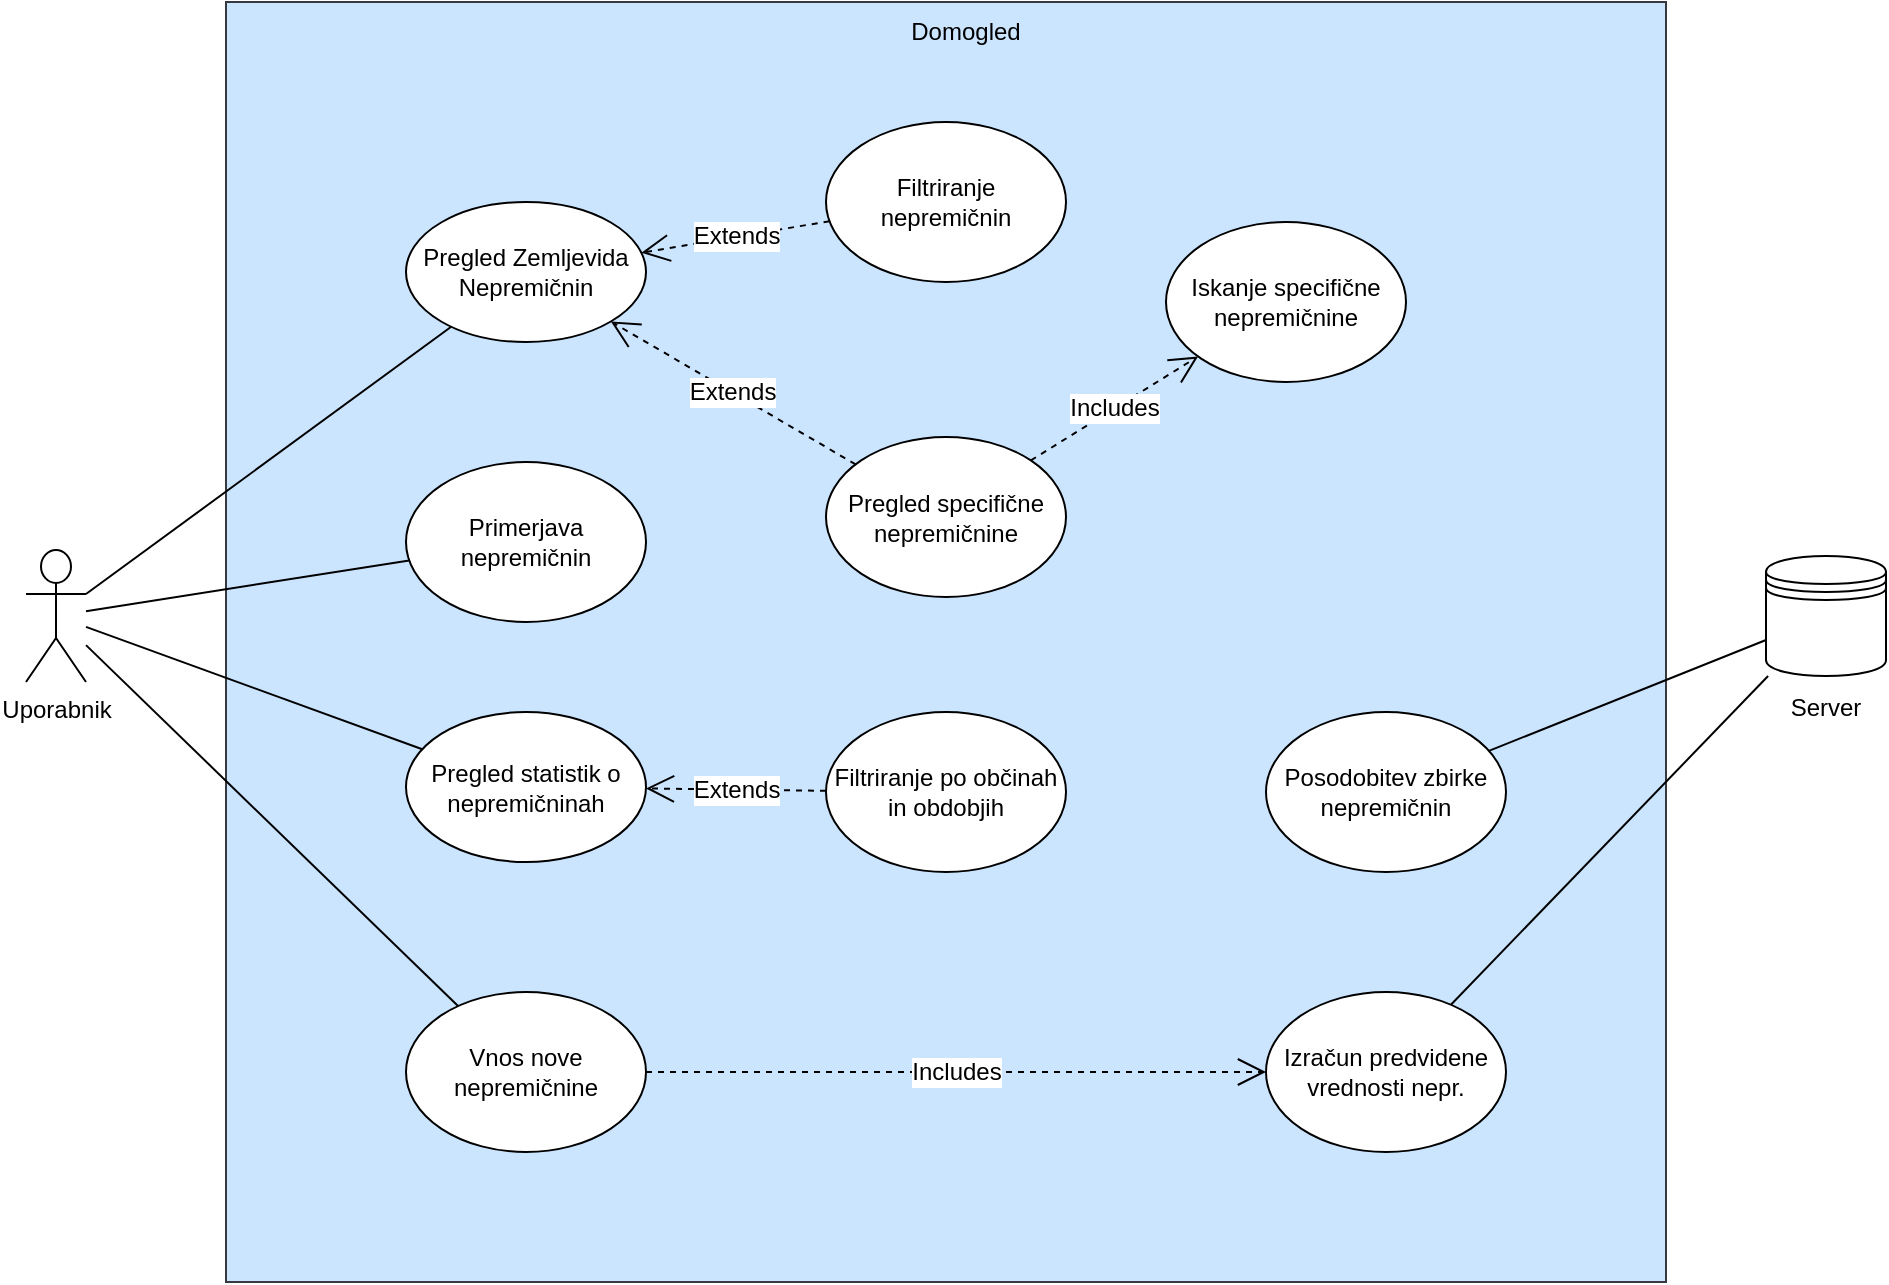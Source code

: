 <mxfile version="27.0.3">
  <diagram name="Page-1" id="TJriIcAF3nwdUMp8iTL3">
    <mxGraphModel dx="1358" dy="748" grid="0" gridSize="10" guides="1" tooltips="1" connect="1" arrows="1" fold="1" page="0" pageScale="1" pageWidth="827" pageHeight="1169" math="0" shadow="0">
      <root>
        <mxCell id="0" />
        <mxCell id="1" parent="0" />
        <mxCell id="G_5Acj7Bu1AD-gfA_uFF-1" value="&lt;div&gt;&lt;br&gt;&lt;/div&gt;" style="rounded=0;whiteSpace=wrap;html=1;fillColor=#cce5ff;strokeColor=#36393d;" vertex="1" parent="1">
          <mxGeometry x="160" y="50" width="720" height="640" as="geometry" />
        </mxCell>
        <mxCell id="G_5Acj7Bu1AD-gfA_uFF-3" value="Uporabnik" style="shape=umlActor;verticalLabelPosition=bottom;verticalAlign=top;html=1;outlineConnect=0;" vertex="1" parent="1">
          <mxGeometry x="60" y="324" width="30" height="66" as="geometry" />
        </mxCell>
        <mxCell id="G_5Acj7Bu1AD-gfA_uFF-4" value="Domogled" style="text;html=1;align=center;verticalAlign=middle;whiteSpace=wrap;rounded=0;" vertex="1" parent="1">
          <mxGeometry x="500" y="50" width="60" height="30" as="geometry" />
        </mxCell>
        <mxCell id="G_5Acj7Bu1AD-gfA_uFF-5" value="Pregled Zemljevida Nepremičnin" style="ellipse;whiteSpace=wrap;html=1;" vertex="1" parent="1">
          <mxGeometry x="250" y="150" width="120" height="70" as="geometry" />
        </mxCell>
        <mxCell id="G_5Acj7Bu1AD-gfA_uFF-6" value="" style="endArrow=none;html=1;rounded=0;" edge="1" parent="1" source="G_5Acj7Bu1AD-gfA_uFF-3" target="G_5Acj7Bu1AD-gfA_uFF-5">
          <mxGeometry width="50" height="50" relative="1" as="geometry">
            <mxPoint x="350" y="380" as="sourcePoint" />
            <mxPoint x="400" y="330" as="targetPoint" />
          </mxGeometry>
        </mxCell>
        <mxCell id="G_5Acj7Bu1AD-gfA_uFF-7" value="Pregled specifične nepremičnine" style="ellipse;whiteSpace=wrap;html=1;" vertex="1" parent="1">
          <mxGeometry x="460" y="267.5" width="120" height="80" as="geometry" />
        </mxCell>
        <mxCell id="G_5Acj7Bu1AD-gfA_uFF-9" value="Filtriranje nepremičnin" style="ellipse;whiteSpace=wrap;html=1;" vertex="1" parent="1">
          <mxGeometry x="460" y="110" width="120" height="80" as="geometry" />
        </mxCell>
        <mxCell id="G_5Acj7Bu1AD-gfA_uFF-10" value="Pregled statistik o nepremičninah" style="ellipse;whiteSpace=wrap;html=1;" vertex="1" parent="1">
          <mxGeometry x="250" y="405" width="120" height="75" as="geometry" />
        </mxCell>
        <mxCell id="G_5Acj7Bu1AD-gfA_uFF-11" value="Primerjava nepremičnin" style="ellipse;whiteSpace=wrap;html=1;" vertex="1" parent="1">
          <mxGeometry x="250" y="280" width="120" height="80" as="geometry" />
        </mxCell>
        <mxCell id="G_5Acj7Bu1AD-gfA_uFF-12" value="Izračun predvidene vrednosti nepr." style="ellipse;whiteSpace=wrap;html=1;" vertex="1" parent="1">
          <mxGeometry x="680" y="545" width="120" height="80" as="geometry" />
        </mxCell>
        <mxCell id="G_5Acj7Bu1AD-gfA_uFF-13" value="Iskanje specifične nepremičnine" style="ellipse;whiteSpace=wrap;html=1;" vertex="1" parent="1">
          <mxGeometry x="630" y="160" width="120" height="80" as="geometry" />
        </mxCell>
        <mxCell id="G_5Acj7Bu1AD-gfA_uFF-17" value="&lt;div&gt;&lt;br&gt;&lt;/div&gt;&lt;div&gt;&lt;br&gt;&lt;/div&gt;&lt;div&gt;&lt;br&gt;&lt;/div&gt;&lt;div&gt;&lt;br&gt;&lt;/div&gt;&lt;div&gt;&lt;br&gt;&lt;/div&gt;Server" style="shape=datastore;whiteSpace=wrap;html=1;" vertex="1" parent="1">
          <mxGeometry x="930" y="327" width="60" height="60" as="geometry" />
        </mxCell>
        <mxCell id="G_5Acj7Bu1AD-gfA_uFF-19" value="" style="endArrow=none;html=1;rounded=0;" edge="1" parent="1" source="G_5Acj7Bu1AD-gfA_uFF-3" target="G_5Acj7Bu1AD-gfA_uFF-10">
          <mxGeometry width="50" height="50" relative="1" as="geometry">
            <mxPoint x="350" y="450" as="sourcePoint" />
            <mxPoint x="400" y="400" as="targetPoint" />
          </mxGeometry>
        </mxCell>
        <mxCell id="G_5Acj7Bu1AD-gfA_uFF-20" value="" style="endArrow=none;html=1;rounded=0;" edge="1" parent="1" source="G_5Acj7Bu1AD-gfA_uFF-3" target="G_5Acj7Bu1AD-gfA_uFF-11">
          <mxGeometry width="50" height="50" relative="1" as="geometry">
            <mxPoint x="80" y="440" as="sourcePoint" />
            <mxPoint x="130" y="390" as="targetPoint" />
          </mxGeometry>
        </mxCell>
        <mxCell id="G_5Acj7Bu1AD-gfA_uFF-21" value="&lt;font style=&quot;font-size: 12px;&quot;&gt;Extends&lt;/font&gt;" style="endArrow=open;endSize=12;dashed=1;html=1;rounded=0;" edge="1" parent="1" source="G_5Acj7Bu1AD-gfA_uFF-9" target="G_5Acj7Bu1AD-gfA_uFF-5">
          <mxGeometry width="160" relative="1" as="geometry">
            <mxPoint x="60" y="510" as="sourcePoint" />
            <mxPoint x="220" y="510" as="targetPoint" />
          </mxGeometry>
        </mxCell>
        <mxCell id="G_5Acj7Bu1AD-gfA_uFF-23" value="&lt;font style=&quot;font-size: 12px;&quot;&gt;Includes&lt;/font&gt;" style="endArrow=open;endSize=12;dashed=1;html=1;rounded=0;exitX=1;exitY=0;exitDx=0;exitDy=0;" edge="1" parent="1" source="G_5Acj7Bu1AD-gfA_uFF-7" target="G_5Acj7Bu1AD-gfA_uFF-13">
          <mxGeometry width="160" relative="1" as="geometry">
            <mxPoint x="386" y="192" as="sourcePoint" />
            <mxPoint x="455" y="256" as="targetPoint" />
          </mxGeometry>
        </mxCell>
        <mxCell id="G_5Acj7Bu1AD-gfA_uFF-24" value="&lt;font style=&quot;font-size: 12px;&quot;&gt;Extends&lt;/font&gt;" style="endArrow=open;endSize=12;dashed=1;html=1;rounded=0;" edge="1" parent="1" source="G_5Acj7Bu1AD-gfA_uFF-7" target="G_5Acj7Bu1AD-gfA_uFF-5">
          <mxGeometry width="160" relative="1" as="geometry">
            <mxPoint x="376" y="182" as="sourcePoint" />
            <mxPoint x="453" y="163" as="targetPoint" />
          </mxGeometry>
        </mxCell>
        <mxCell id="G_5Acj7Bu1AD-gfA_uFF-27" value="Vnos nove nepremičnine" style="ellipse;whiteSpace=wrap;html=1;" vertex="1" parent="1">
          <mxGeometry x="250" y="545" width="120" height="80" as="geometry" />
        </mxCell>
        <mxCell id="G_5Acj7Bu1AD-gfA_uFF-28" value="" style="endArrow=none;html=1;rounded=0;" edge="1" parent="1" source="G_5Acj7Bu1AD-gfA_uFF-3" target="G_5Acj7Bu1AD-gfA_uFF-27">
          <mxGeometry width="50" height="50" relative="1" as="geometry">
            <mxPoint x="100" y="305" as="sourcePoint" />
            <mxPoint x="271" y="387" as="targetPoint" />
          </mxGeometry>
        </mxCell>
        <mxCell id="G_5Acj7Bu1AD-gfA_uFF-29" value="&lt;div&gt;&lt;font style=&quot;font-size: 12px;&quot;&gt;Includes&lt;/font&gt;&lt;/div&gt;" style="endArrow=open;endSize=12;dashed=1;html=1;rounded=0;" edge="1" parent="1" source="G_5Acj7Bu1AD-gfA_uFF-27" target="G_5Acj7Bu1AD-gfA_uFF-12">
          <mxGeometry width="160" relative="1" as="geometry">
            <mxPoint x="370" y="214" as="sourcePoint" />
            <mxPoint x="468" y="251" as="targetPoint" />
          </mxGeometry>
        </mxCell>
        <mxCell id="G_5Acj7Bu1AD-gfA_uFF-30" value="" style="endArrow=none;html=1;rounded=0;" edge="1" parent="1" source="G_5Acj7Bu1AD-gfA_uFF-17" target="G_5Acj7Bu1AD-gfA_uFF-12">
          <mxGeometry width="50" height="50" relative="1" as="geometry">
            <mxPoint x="100" y="311" as="sourcePoint" />
            <mxPoint x="304" y="488" as="targetPoint" />
          </mxGeometry>
        </mxCell>
        <mxCell id="G_5Acj7Bu1AD-gfA_uFF-31" value="Posodobitev zbirke&lt;br&gt;nepremičnin" style="ellipse;whiteSpace=wrap;html=1;" vertex="1" parent="1">
          <mxGeometry x="680" y="405" width="120" height="80" as="geometry" />
        </mxCell>
        <mxCell id="G_5Acj7Bu1AD-gfA_uFF-32" value="" style="endArrow=none;html=1;rounded=0;" edge="1" parent="1" source="G_5Acj7Bu1AD-gfA_uFF-17" target="G_5Acj7Bu1AD-gfA_uFF-31">
          <mxGeometry width="50" height="50" relative="1" as="geometry">
            <mxPoint x="940" y="375" as="sourcePoint" />
            <mxPoint x="668" y="420" as="targetPoint" />
          </mxGeometry>
        </mxCell>
        <mxCell id="G_5Acj7Bu1AD-gfA_uFF-33" value="Filtriranje po občinah in obdobjih" style="ellipse;whiteSpace=wrap;html=1;" vertex="1" parent="1">
          <mxGeometry x="460" y="405" width="120" height="80" as="geometry" />
        </mxCell>
        <mxCell id="G_5Acj7Bu1AD-gfA_uFF-34" value="&lt;font style=&quot;font-size: 12px;&quot;&gt;Extends&lt;/font&gt;" style="endArrow=open;endSize=12;dashed=1;html=1;rounded=0;" edge="1" parent="1" source="G_5Acj7Bu1AD-gfA_uFF-33" target="G_5Acj7Bu1AD-gfA_uFF-10">
          <mxGeometry width="160" relative="1" as="geometry">
            <mxPoint x="485" y="291" as="sourcePoint" />
            <mxPoint x="362" y="220" as="targetPoint" />
          </mxGeometry>
        </mxCell>
      </root>
    </mxGraphModel>
  </diagram>
</mxfile>
